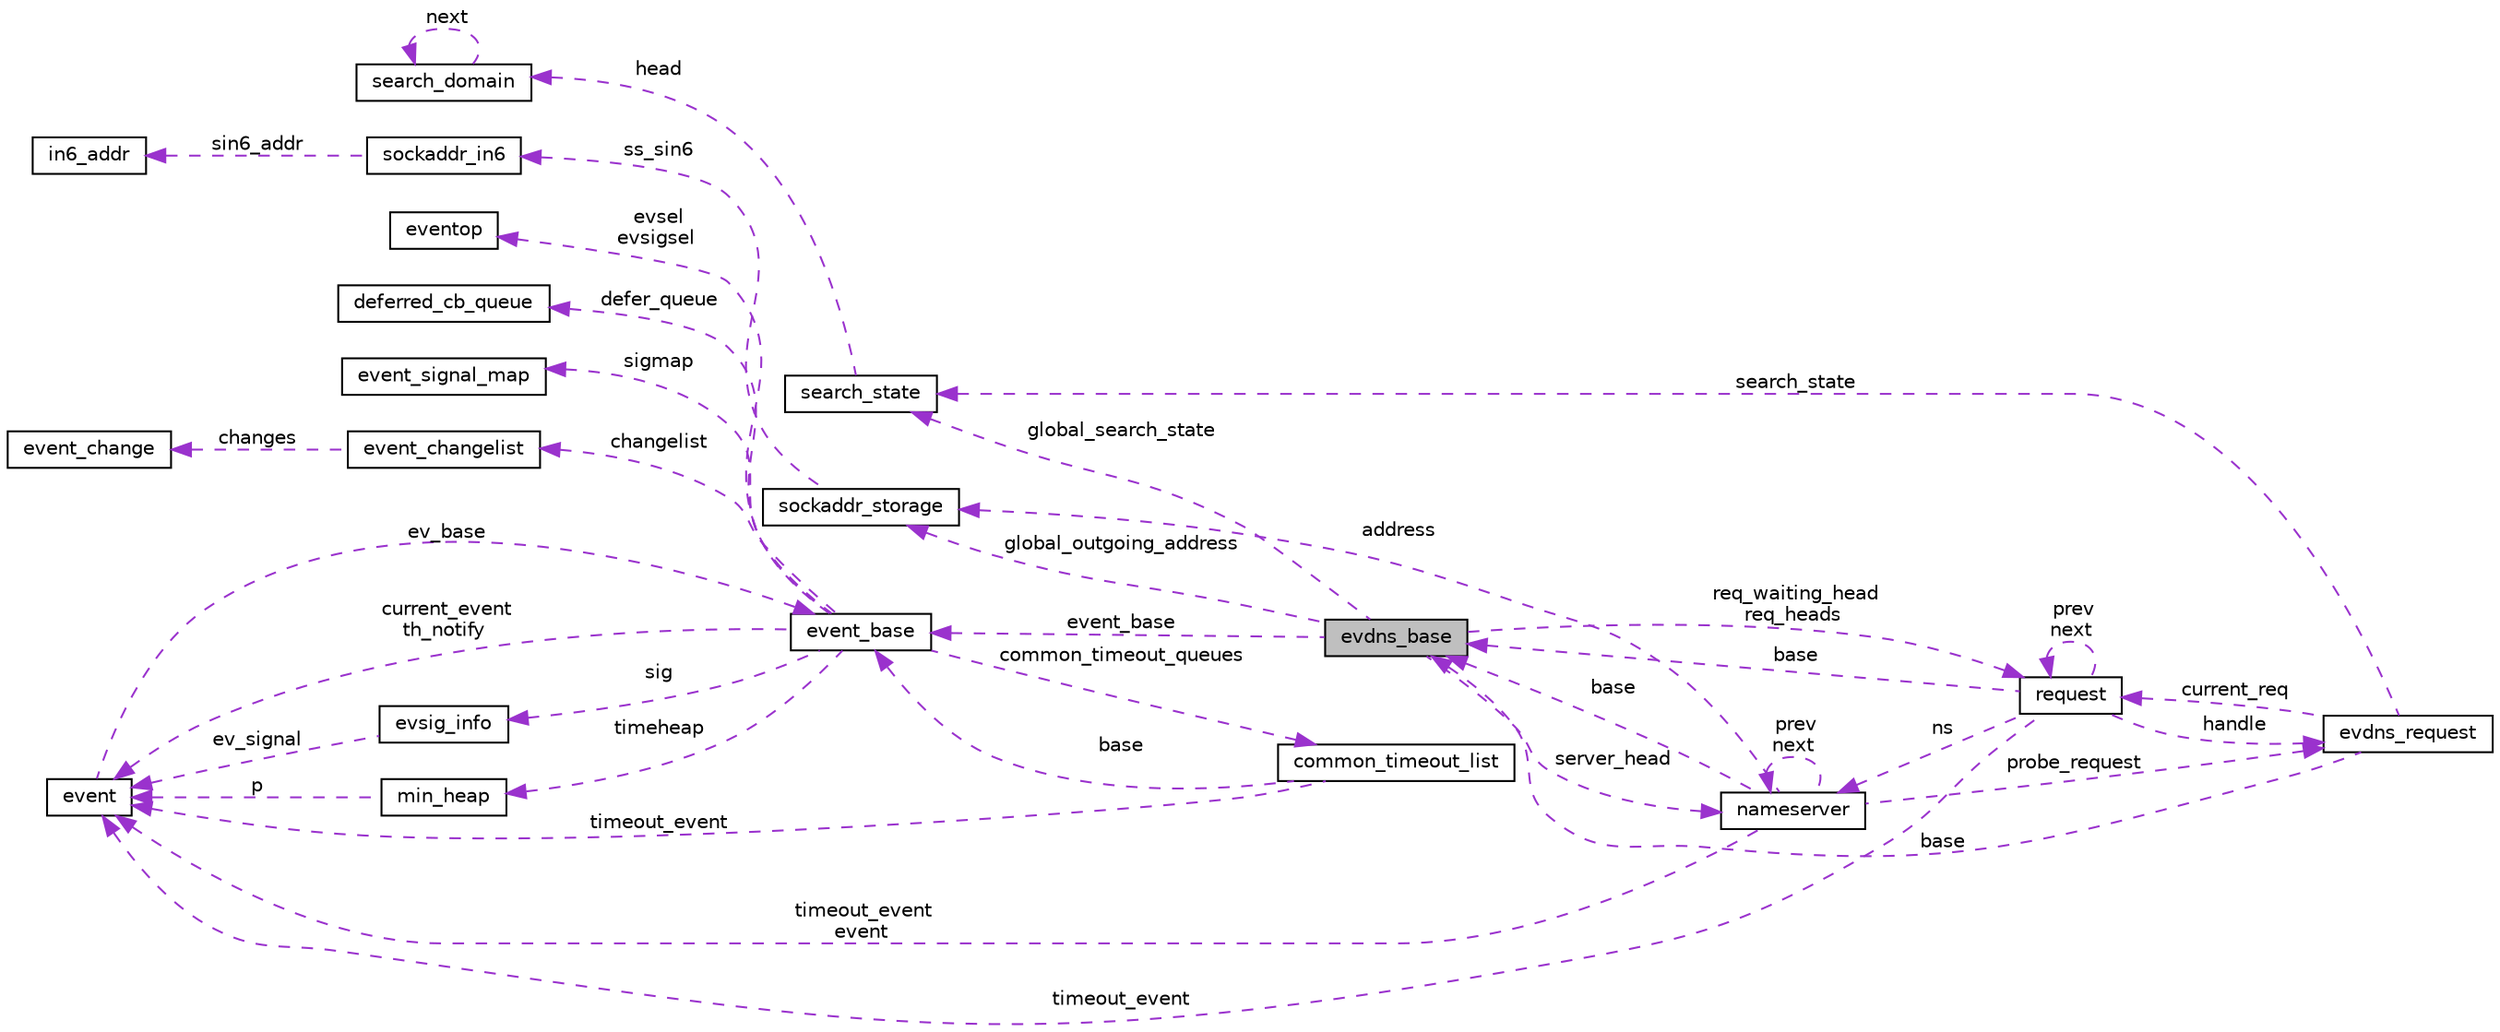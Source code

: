 digraph G
{
  edge [fontname="Helvetica",fontsize="10",labelfontname="Helvetica",labelfontsize="10"];
  node [fontname="Helvetica",fontsize="10",shape=record];
  rankdir="LR";
  Node1 [label="evdns_base",height=0.2,width=0.4,color="black", fillcolor="grey75", style="filled" fontcolor="black"];
  Node2 -> Node1 [dir="back",color="darkorchid3",fontsize="10",style="dashed",label=" global_outgoing_address" ,fontname="Helvetica"];
  Node2 [label="sockaddr_storage",height=0.2,width=0.4,color="black", fillcolor="white", style="filled",URL="$structsockaddr__storage.html"];
  Node3 -> Node2 [dir="back",color="darkorchid3",fontsize="10",style="dashed",label=" ss_sin6" ,fontname="Helvetica"];
  Node3 [label="sockaddr_in6",height=0.2,width=0.4,color="black", fillcolor="white", style="filled",URL="$structsockaddr__in6.html"];
  Node4 -> Node3 [dir="back",color="darkorchid3",fontsize="10",style="dashed",label=" sin6_addr" ,fontname="Helvetica"];
  Node4 [label="in6_addr",height=0.2,width=0.4,color="black", fillcolor="white", style="filled",URL="$structin6__addr.html"];
  Node5 -> Node1 [dir="back",color="darkorchid3",fontsize="10",style="dashed",label=" server_head" ,fontname="Helvetica"];
  Node5 [label="nameserver",height=0.2,width=0.4,color="black", fillcolor="white", style="filled",URL="$structnameserver.html"];
  Node1 -> Node5 [dir="back",color="darkorchid3",fontsize="10",style="dashed",label=" base" ,fontname="Helvetica"];
  Node6 -> Node5 [dir="back",color="darkorchid3",fontsize="10",style="dashed",label=" timeout_event\nevent" ,fontname="Helvetica"];
  Node6 [label="event",height=0.2,width=0.4,color="black", fillcolor="white", style="filled",URL="$structevent.html"];
  Node7 -> Node6 [dir="back",color="darkorchid3",fontsize="10",style="dashed",label=" ev_base" ,fontname="Helvetica"];
  Node7 [label="event_base",height=0.2,width=0.4,color="black", fillcolor="white", style="filled",URL="$structevent__base.html"];
  Node8 -> Node7 [dir="back",color="darkorchid3",fontsize="10",style="dashed",label=" evsel\nevsigsel" ,fontname="Helvetica"];
  Node8 [label="eventop",height=0.2,width=0.4,color="black", fillcolor="white", style="filled",URL="$structeventop.html"];
  Node9 -> Node7 [dir="back",color="darkorchid3",fontsize="10",style="dashed",label=" sig" ,fontname="Helvetica"];
  Node9 [label="evsig_info",height=0.2,width=0.4,color="black", fillcolor="white", style="filled",URL="$structevsig__info.html"];
  Node6 -> Node9 [dir="back",color="darkorchid3",fontsize="10",style="dashed",label=" ev_signal" ,fontname="Helvetica"];
  Node10 -> Node7 [dir="back",color="darkorchid3",fontsize="10",style="dashed",label=" timeheap" ,fontname="Helvetica"];
  Node10 [label="min_heap",height=0.2,width=0.4,color="black", fillcolor="white", style="filled",URL="$structmin__heap.html"];
  Node6 -> Node10 [dir="back",color="darkorchid3",fontsize="10",style="dashed",label=" p" ,fontname="Helvetica"];
  Node11 -> Node7 [dir="back",color="darkorchid3",fontsize="10",style="dashed",label=" defer_queue" ,fontname="Helvetica"];
  Node11 [label="deferred_cb_queue",height=0.2,width=0.4,color="black", fillcolor="white", style="filled",URL="$structdeferred__cb__queue.html"];
  Node6 -> Node7 [dir="back",color="darkorchid3",fontsize="10",style="dashed",label=" current_event\nth_notify" ,fontname="Helvetica"];
  Node12 -> Node7 [dir="back",color="darkorchid3",fontsize="10",style="dashed",label=" common_timeout_queues" ,fontname="Helvetica"];
  Node12 [label="common_timeout_list",height=0.2,width=0.4,color="black", fillcolor="white", style="filled",URL="$structcommon__timeout__list.html"];
  Node6 -> Node12 [dir="back",color="darkorchid3",fontsize="10",style="dashed",label=" timeout_event" ,fontname="Helvetica"];
  Node7 -> Node12 [dir="back",color="darkorchid3",fontsize="10",style="dashed",label=" base" ,fontname="Helvetica"];
  Node13 -> Node7 [dir="back",color="darkorchid3",fontsize="10",style="dashed",label=" sigmap" ,fontname="Helvetica"];
  Node13 [label="event_signal_map",height=0.2,width=0.4,color="black", fillcolor="white", style="filled",URL="$structevent__signal__map.html"];
  Node14 -> Node7 [dir="back",color="darkorchid3",fontsize="10",style="dashed",label=" changelist" ,fontname="Helvetica"];
  Node14 [label="event_changelist",height=0.2,width=0.4,color="black", fillcolor="white", style="filled",URL="$structevent__changelist.html"];
  Node15 -> Node14 [dir="back",color="darkorchid3",fontsize="10",style="dashed",label=" changes" ,fontname="Helvetica"];
  Node15 [label="event_change",height=0.2,width=0.4,color="black", fillcolor="white", style="filled",URL="$structevent__change.html"];
  Node2 -> Node5 [dir="back",color="darkorchid3",fontsize="10",style="dashed",label=" address" ,fontname="Helvetica"];
  Node16 -> Node5 [dir="back",color="darkorchid3",fontsize="10",style="dashed",label=" probe_request" ,fontname="Helvetica"];
  Node16 [label="evdns_request",height=0.2,width=0.4,color="black", fillcolor="white", style="filled",URL="$structevdns__request.html"];
  Node1 -> Node16 [dir="back",color="darkorchid3",fontsize="10",style="dashed",label=" base" ,fontname="Helvetica"];
  Node17 -> Node16 [dir="back",color="darkorchid3",fontsize="10",style="dashed",label=" current_req" ,fontname="Helvetica"];
  Node17 [label="request",height=0.2,width=0.4,color="black", fillcolor="white", style="filled",URL="$structrequest.html"];
  Node1 -> Node17 [dir="back",color="darkorchid3",fontsize="10",style="dashed",label=" base" ,fontname="Helvetica"];
  Node6 -> Node17 [dir="back",color="darkorchid3",fontsize="10",style="dashed",label=" timeout_event" ,fontname="Helvetica"];
  Node16 -> Node17 [dir="back",color="darkorchid3",fontsize="10",style="dashed",label=" handle" ,fontname="Helvetica"];
  Node5 -> Node17 [dir="back",color="darkorchid3",fontsize="10",style="dashed",label=" ns" ,fontname="Helvetica"];
  Node17 -> Node17 [dir="back",color="darkorchid3",fontsize="10",style="dashed",label=" prev\nnext" ,fontname="Helvetica"];
  Node18 -> Node16 [dir="back",color="darkorchid3",fontsize="10",style="dashed",label=" search_state" ,fontname="Helvetica"];
  Node18 [label="search_state",height=0.2,width=0.4,color="black", fillcolor="white", style="filled",URL="$structsearch__state.html"];
  Node19 -> Node18 [dir="back",color="darkorchid3",fontsize="10",style="dashed",label=" head" ,fontname="Helvetica"];
  Node19 [label="search_domain",height=0.2,width=0.4,color="black", fillcolor="white", style="filled",URL="$structsearch__domain.html"];
  Node19 -> Node19 [dir="back",color="darkorchid3",fontsize="10",style="dashed",label=" next" ,fontname="Helvetica"];
  Node5 -> Node5 [dir="back",color="darkorchid3",fontsize="10",style="dashed",label=" prev\nnext" ,fontname="Helvetica"];
  Node17 -> Node1 [dir="back",color="darkorchid3",fontsize="10",style="dashed",label=" req_waiting_head\nreq_heads" ,fontname="Helvetica"];
  Node18 -> Node1 [dir="back",color="darkorchid3",fontsize="10",style="dashed",label=" global_search_state" ,fontname="Helvetica"];
  Node7 -> Node1 [dir="back",color="darkorchid3",fontsize="10",style="dashed",label=" event_base" ,fontname="Helvetica"];
}
